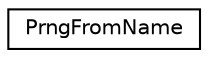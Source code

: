 digraph "Graphical Class Hierarchy"
{
 // LATEX_PDF_SIZE
  edge [fontname="Helvetica",fontsize="10",labelfontname="Helvetica",labelfontsize="10"];
  node [fontname="Helvetica",fontsize="10",shape=record];
  rankdir="LR";
  Node0 [label="PrngFromName",height=0.2,width=0.4,color="black", fillcolor="white", style="filled",URL="$class_prng_from_name.html",tooltip="Get a Prng instance from it's enumeration name"];
}
